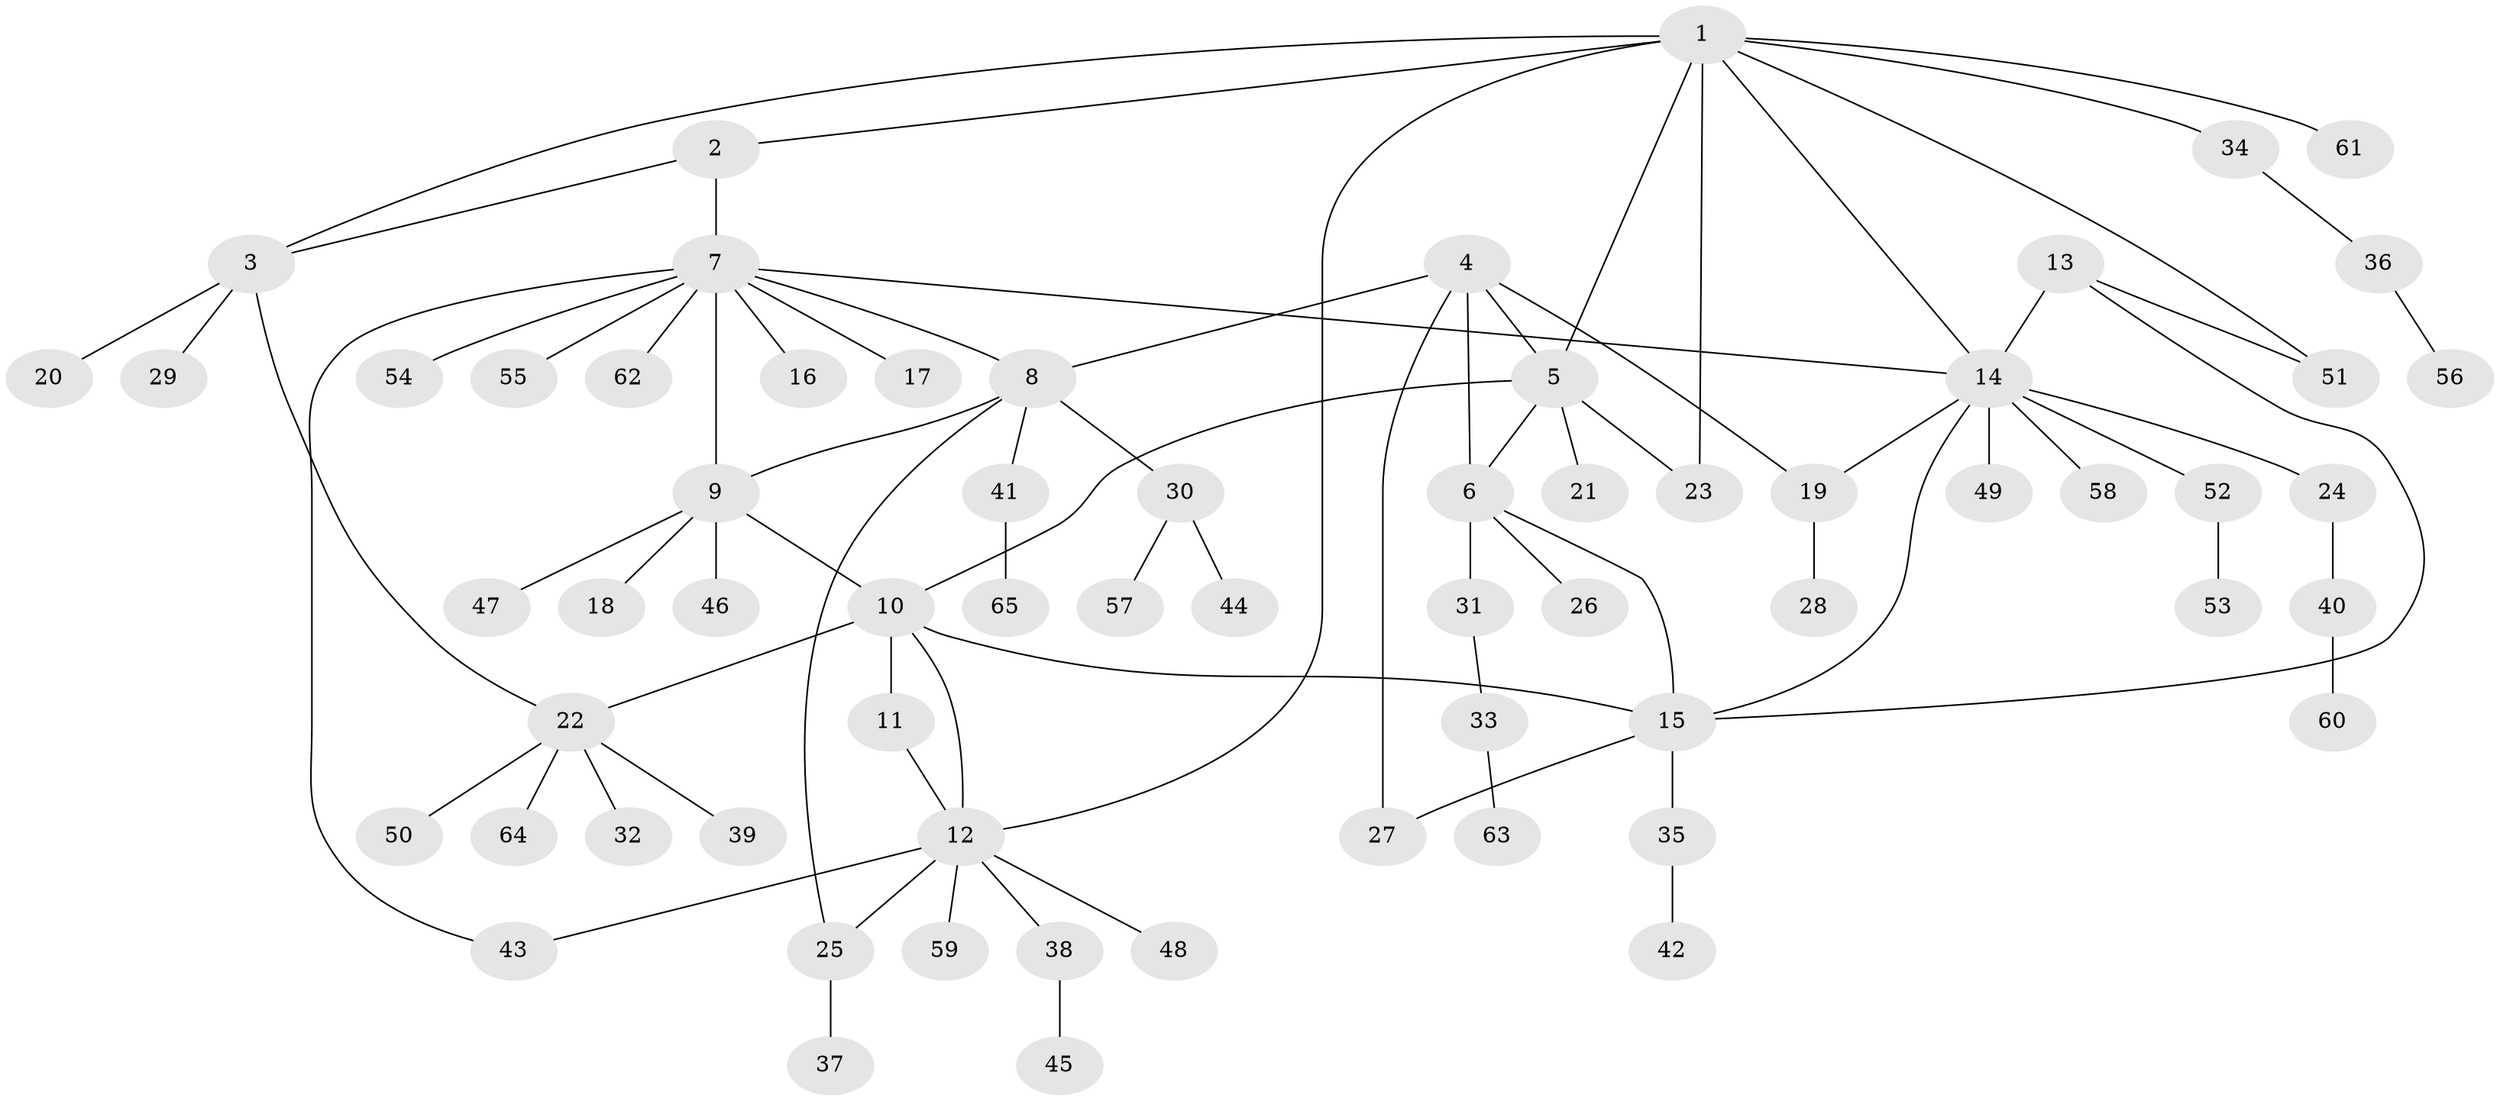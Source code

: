 // coarse degree distribution, {10: 0.038461538461538464, 3: 0.19230769230769232, 6: 0.038461538461538464, 4: 0.038461538461538464, 12: 0.038461538461538464, 8: 0.038461538461538464, 1: 0.5769230769230769, 2: 0.038461538461538464}
// Generated by graph-tools (version 1.1) at 2025/19/03/04/25 18:19:32]
// undirected, 65 vertices, 82 edges
graph export_dot {
graph [start="1"]
  node [color=gray90,style=filled];
  1;
  2;
  3;
  4;
  5;
  6;
  7;
  8;
  9;
  10;
  11;
  12;
  13;
  14;
  15;
  16;
  17;
  18;
  19;
  20;
  21;
  22;
  23;
  24;
  25;
  26;
  27;
  28;
  29;
  30;
  31;
  32;
  33;
  34;
  35;
  36;
  37;
  38;
  39;
  40;
  41;
  42;
  43;
  44;
  45;
  46;
  47;
  48;
  49;
  50;
  51;
  52;
  53;
  54;
  55;
  56;
  57;
  58;
  59;
  60;
  61;
  62;
  63;
  64;
  65;
  1 -- 2;
  1 -- 3;
  1 -- 5;
  1 -- 12;
  1 -- 14;
  1 -- 23;
  1 -- 34;
  1 -- 51;
  1 -- 61;
  2 -- 3;
  2 -- 7;
  3 -- 20;
  3 -- 22;
  3 -- 29;
  4 -- 5;
  4 -- 6;
  4 -- 8;
  4 -- 19;
  4 -- 27;
  5 -- 6;
  5 -- 10;
  5 -- 21;
  5 -- 23;
  6 -- 15;
  6 -- 26;
  6 -- 31;
  7 -- 8;
  7 -- 9;
  7 -- 14;
  7 -- 16;
  7 -- 17;
  7 -- 43;
  7 -- 54;
  7 -- 55;
  7 -- 62;
  8 -- 9;
  8 -- 25;
  8 -- 30;
  8 -- 41;
  9 -- 10;
  9 -- 18;
  9 -- 46;
  9 -- 47;
  10 -- 11;
  10 -- 12;
  10 -- 15;
  10 -- 22;
  11 -- 12;
  12 -- 25;
  12 -- 38;
  12 -- 43;
  12 -- 48;
  12 -- 59;
  13 -- 14;
  13 -- 15;
  13 -- 51;
  14 -- 15;
  14 -- 19;
  14 -- 24;
  14 -- 49;
  14 -- 52;
  14 -- 58;
  15 -- 27;
  15 -- 35;
  19 -- 28;
  22 -- 32;
  22 -- 39;
  22 -- 50;
  22 -- 64;
  24 -- 40;
  25 -- 37;
  30 -- 44;
  30 -- 57;
  31 -- 33;
  33 -- 63;
  34 -- 36;
  35 -- 42;
  36 -- 56;
  38 -- 45;
  40 -- 60;
  41 -- 65;
  52 -- 53;
}
